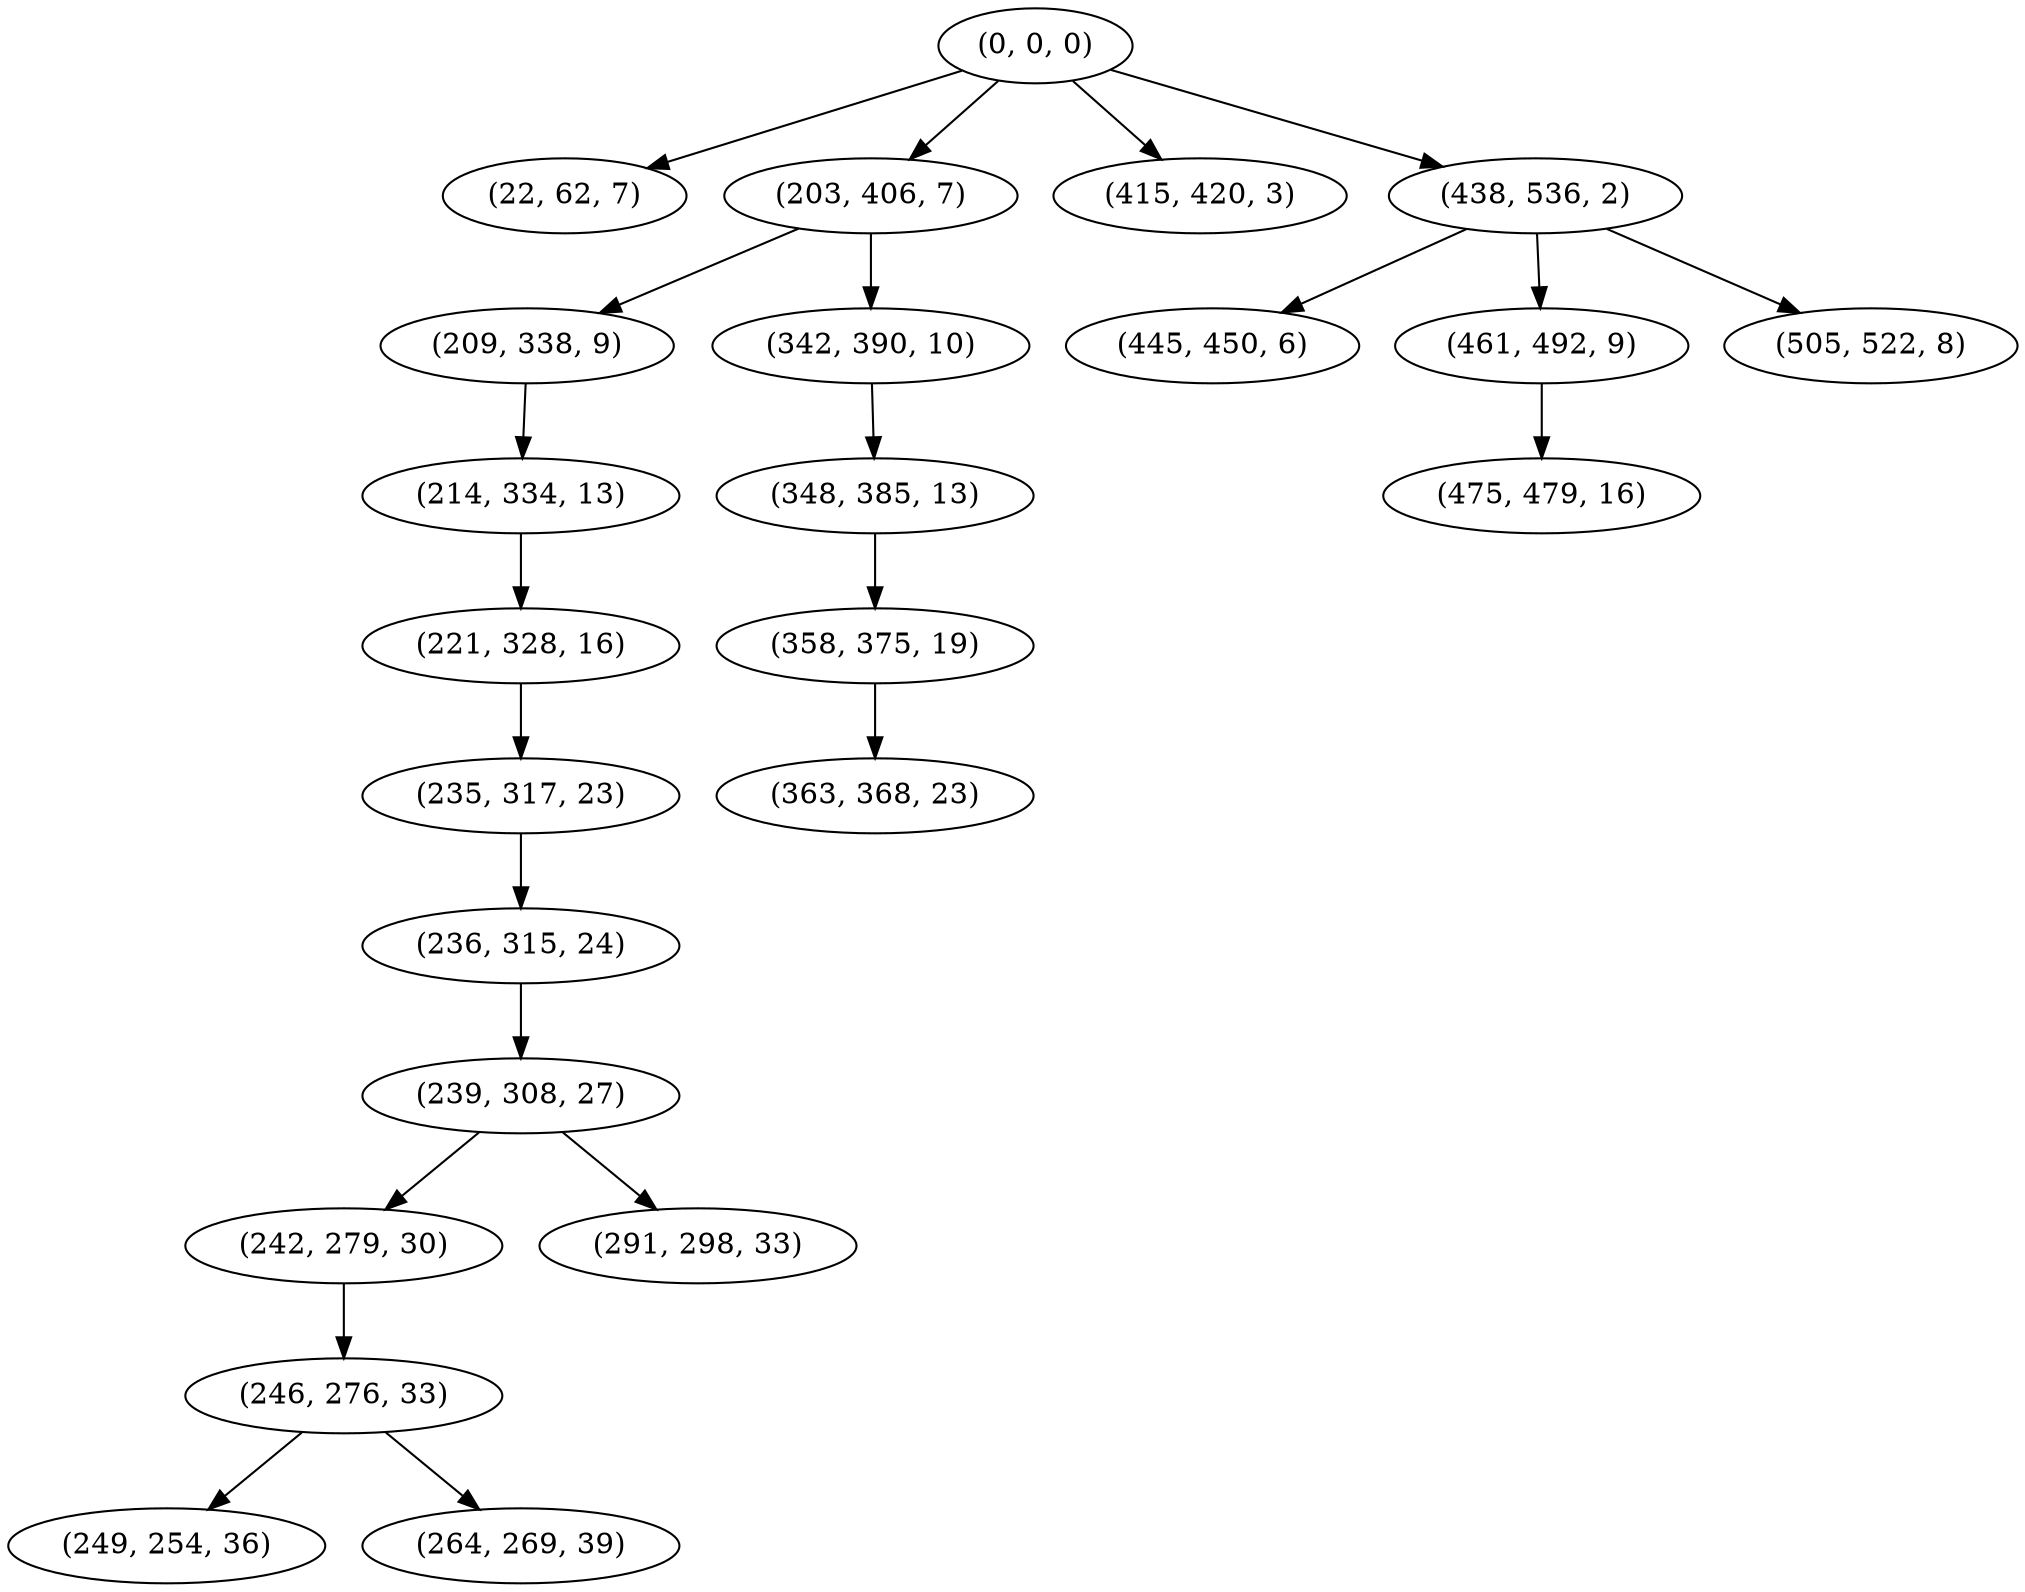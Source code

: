 digraph tree {
    "(0, 0, 0)";
    "(22, 62, 7)";
    "(203, 406, 7)";
    "(209, 338, 9)";
    "(214, 334, 13)";
    "(221, 328, 16)";
    "(235, 317, 23)";
    "(236, 315, 24)";
    "(239, 308, 27)";
    "(242, 279, 30)";
    "(246, 276, 33)";
    "(249, 254, 36)";
    "(264, 269, 39)";
    "(291, 298, 33)";
    "(342, 390, 10)";
    "(348, 385, 13)";
    "(358, 375, 19)";
    "(363, 368, 23)";
    "(415, 420, 3)";
    "(438, 536, 2)";
    "(445, 450, 6)";
    "(461, 492, 9)";
    "(475, 479, 16)";
    "(505, 522, 8)";
    "(0, 0, 0)" -> "(22, 62, 7)";
    "(0, 0, 0)" -> "(203, 406, 7)";
    "(0, 0, 0)" -> "(415, 420, 3)";
    "(0, 0, 0)" -> "(438, 536, 2)";
    "(203, 406, 7)" -> "(209, 338, 9)";
    "(203, 406, 7)" -> "(342, 390, 10)";
    "(209, 338, 9)" -> "(214, 334, 13)";
    "(214, 334, 13)" -> "(221, 328, 16)";
    "(221, 328, 16)" -> "(235, 317, 23)";
    "(235, 317, 23)" -> "(236, 315, 24)";
    "(236, 315, 24)" -> "(239, 308, 27)";
    "(239, 308, 27)" -> "(242, 279, 30)";
    "(239, 308, 27)" -> "(291, 298, 33)";
    "(242, 279, 30)" -> "(246, 276, 33)";
    "(246, 276, 33)" -> "(249, 254, 36)";
    "(246, 276, 33)" -> "(264, 269, 39)";
    "(342, 390, 10)" -> "(348, 385, 13)";
    "(348, 385, 13)" -> "(358, 375, 19)";
    "(358, 375, 19)" -> "(363, 368, 23)";
    "(438, 536, 2)" -> "(445, 450, 6)";
    "(438, 536, 2)" -> "(461, 492, 9)";
    "(438, 536, 2)" -> "(505, 522, 8)";
    "(461, 492, 9)" -> "(475, 479, 16)";
}

